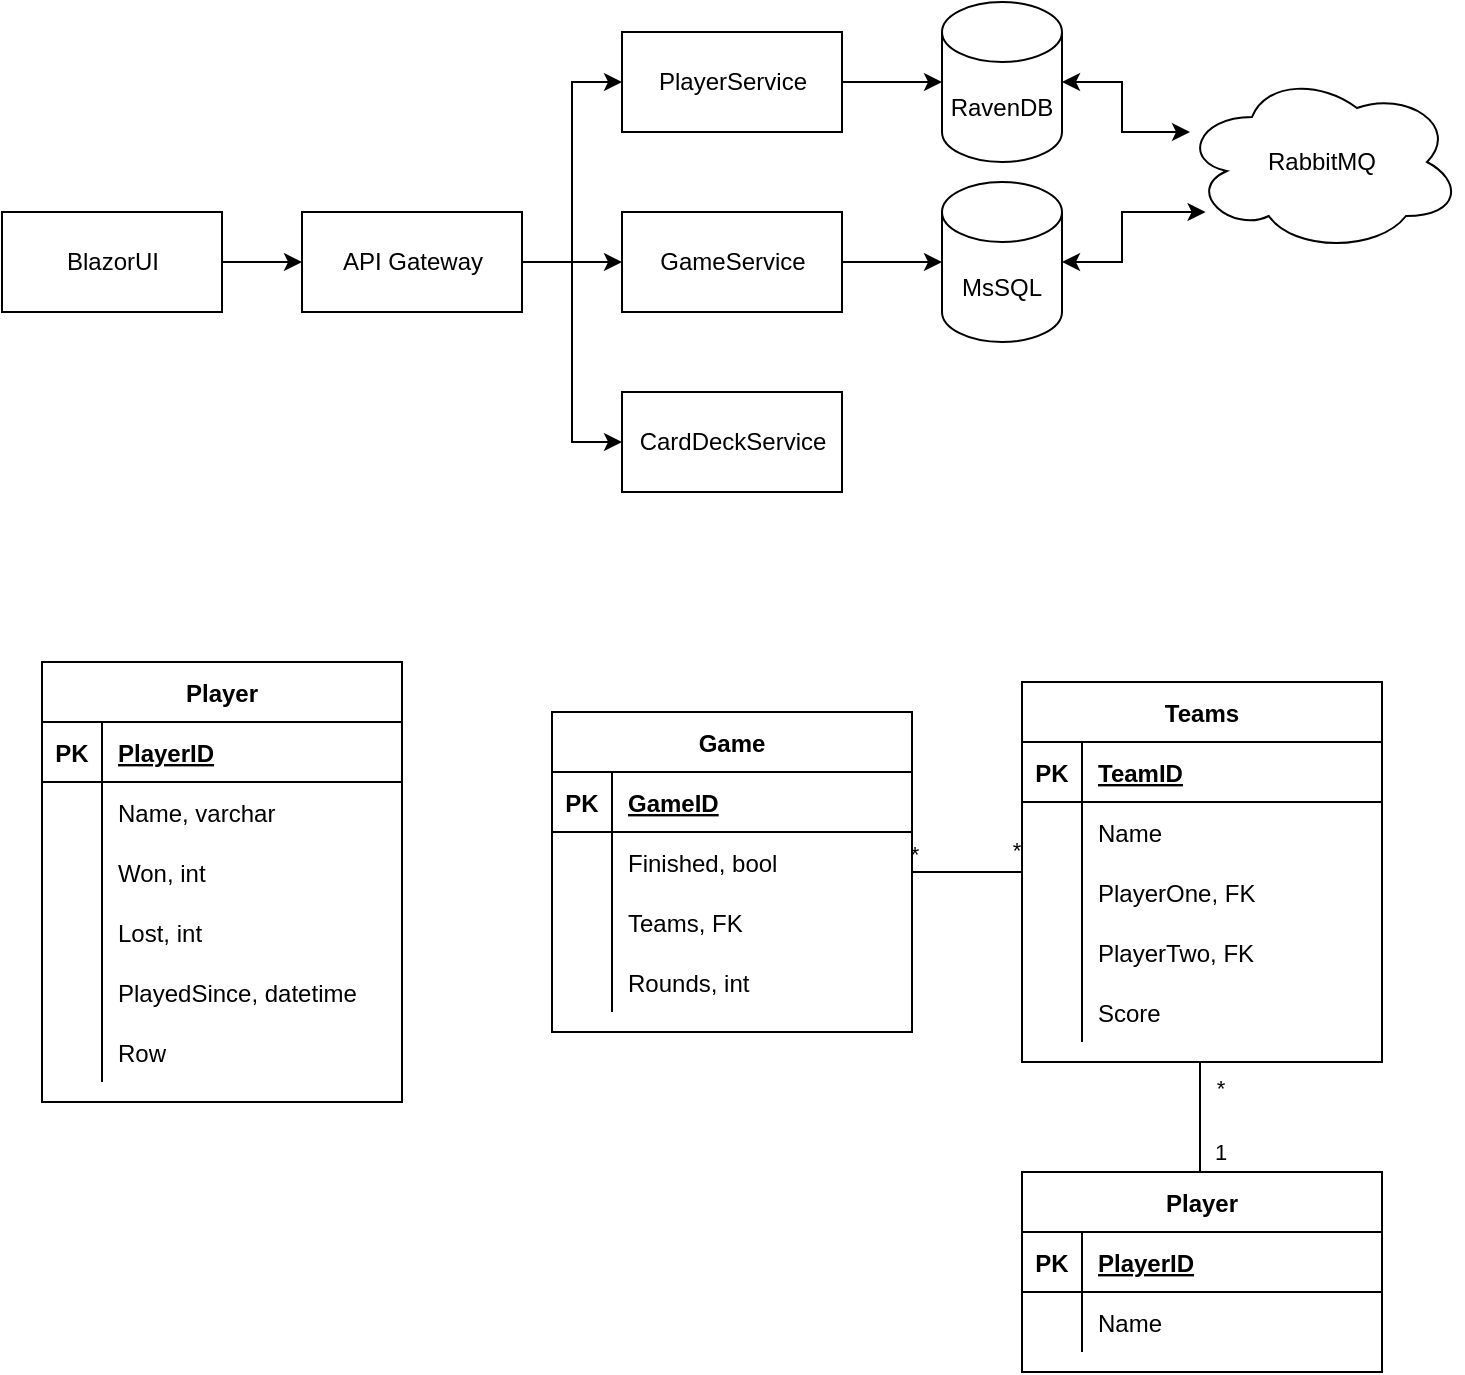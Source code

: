 <mxfile version="15.4.0" type="device"><diagram id="UjgrurDv_rPw00lhU1Y4" name="Side-1"><mxGraphModel dx="1106" dy="997" grid="1" gridSize="10" guides="1" tooltips="1" connect="1" arrows="1" fold="1" page="1" pageScale="1" pageWidth="827" pageHeight="1169" math="0" shadow="0"><root><mxCell id="0"/><mxCell id="1" parent="0"/><mxCell id="bXcUQfJf2Ak8ywifQzJ0-9" value="" style="edgeStyle=orthogonalEdgeStyle;rounded=0;orthogonalLoop=1;jettySize=auto;html=1;" edge="1" parent="1" source="bXcUQfJf2Ak8ywifQzJ0-1" target="bXcUQfJf2Ak8ywifQzJ0-2"><mxGeometry relative="1" as="geometry"/></mxCell><mxCell id="bXcUQfJf2Ak8ywifQzJ0-1" value="BlazorUI" style="html=1;" vertex="1" parent="1"><mxGeometry x="10" y="250" width="110" height="50" as="geometry"/></mxCell><mxCell id="bXcUQfJf2Ak8ywifQzJ0-10" value="" style="edgeStyle=orthogonalEdgeStyle;rounded=0;orthogonalLoop=1;jettySize=auto;html=1;entryX=0;entryY=0.5;entryDx=0;entryDy=0;" edge="1" parent="1" source="bXcUQfJf2Ak8ywifQzJ0-2" target="bXcUQfJf2Ak8ywifQzJ0-3"><mxGeometry relative="1" as="geometry"/></mxCell><mxCell id="bXcUQfJf2Ak8ywifQzJ0-2" value="API Gateway" style="html=1;" vertex="1" parent="1"><mxGeometry x="160" y="250" width="110" height="50" as="geometry"/></mxCell><mxCell id="bXcUQfJf2Ak8ywifQzJ0-14" value="" style="edgeStyle=orthogonalEdgeStyle;rounded=0;orthogonalLoop=1;jettySize=auto;html=1;startArrow=none;startFill=0;endArrow=classic;endFill=1;" edge="1" parent="1" source="bXcUQfJf2Ak8ywifQzJ0-3" target="bXcUQfJf2Ak8ywifQzJ0-6"><mxGeometry relative="1" as="geometry"/></mxCell><mxCell id="bXcUQfJf2Ak8ywifQzJ0-3" value="PlayerService" style="html=1;" vertex="1" parent="1"><mxGeometry x="320" y="160" width="110" height="50" as="geometry"/></mxCell><mxCell id="bXcUQfJf2Ak8ywifQzJ0-11" value="" style="edgeStyle=orthogonalEdgeStyle;rounded=0;orthogonalLoop=1;jettySize=auto;html=1;endArrow=none;endFill=0;startArrow=classic;startFill=1;" edge="1" parent="1" source="bXcUQfJf2Ak8ywifQzJ0-4" target="bXcUQfJf2Ak8ywifQzJ0-2"><mxGeometry relative="1" as="geometry"/></mxCell><mxCell id="bXcUQfJf2Ak8ywifQzJ0-13" value="" style="edgeStyle=orthogonalEdgeStyle;rounded=0;orthogonalLoop=1;jettySize=auto;html=1;startArrow=none;startFill=0;endArrow=classic;endFill=1;" edge="1" parent="1" source="bXcUQfJf2Ak8ywifQzJ0-4" target="bXcUQfJf2Ak8ywifQzJ0-8"><mxGeometry relative="1" as="geometry"/></mxCell><mxCell id="bXcUQfJf2Ak8ywifQzJ0-4" value="GameService" style="html=1;" vertex="1" parent="1"><mxGeometry x="320" y="250" width="110" height="50" as="geometry"/></mxCell><mxCell id="bXcUQfJf2Ak8ywifQzJ0-12" style="edgeStyle=orthogonalEdgeStyle;rounded=0;orthogonalLoop=1;jettySize=auto;html=1;entryX=1;entryY=0.5;entryDx=0;entryDy=0;startArrow=classic;startFill=1;endArrow=none;endFill=0;" edge="1" parent="1" source="bXcUQfJf2Ak8ywifQzJ0-5" target="bXcUQfJf2Ak8ywifQzJ0-2"><mxGeometry relative="1" as="geometry"/></mxCell><mxCell id="bXcUQfJf2Ak8ywifQzJ0-5" value="CardDeckService" style="html=1;" vertex="1" parent="1"><mxGeometry x="320" y="340" width="110" height="50" as="geometry"/></mxCell><mxCell id="bXcUQfJf2Ak8ywifQzJ0-6" value="RavenDB" style="shape=cylinder3;whiteSpace=wrap;html=1;boundedLbl=1;backgroundOutline=1;size=15;direction=east;" vertex="1" parent="1"><mxGeometry x="480" y="145" width="60" height="80" as="geometry"/></mxCell><mxCell id="bXcUQfJf2Ak8ywifQzJ0-16" value="" style="edgeStyle=orthogonalEdgeStyle;rounded=0;orthogonalLoop=1;jettySize=auto;html=1;startArrow=classic;startFill=1;endArrow=classic;endFill=1;" edge="1" parent="1" source="bXcUQfJf2Ak8ywifQzJ0-8" target="bXcUQfJf2Ak8ywifQzJ0-15"><mxGeometry relative="1" as="geometry"><Array as="points"><mxPoint x="570" y="275"/><mxPoint x="570" y="250"/></Array></mxGeometry></mxCell><mxCell id="bXcUQfJf2Ak8ywifQzJ0-8" value="MsSQL" style="shape=cylinder3;whiteSpace=wrap;html=1;boundedLbl=1;backgroundOutline=1;size=15;direction=east;" vertex="1" parent="1"><mxGeometry x="480" y="235" width="60" height="80" as="geometry"/></mxCell><mxCell id="bXcUQfJf2Ak8ywifQzJ0-17" style="edgeStyle=orthogonalEdgeStyle;rounded=0;orthogonalLoop=1;jettySize=auto;html=1;entryX=1;entryY=0.5;entryDx=0;entryDy=0;entryPerimeter=0;startArrow=classic;startFill=1;endArrow=classic;endFill=1;" edge="1" parent="1" source="bXcUQfJf2Ak8ywifQzJ0-15" target="bXcUQfJf2Ak8ywifQzJ0-6"><mxGeometry relative="1" as="geometry"><Array as="points"><mxPoint x="570" y="210"/><mxPoint x="570" y="185"/></Array></mxGeometry></mxCell><mxCell id="bXcUQfJf2Ak8ywifQzJ0-15" value="RabbitMQ" style="ellipse;shape=cloud;whiteSpace=wrap;html=1;" vertex="1" parent="1"><mxGeometry x="600" y="180" width="140" height="90" as="geometry"/></mxCell><mxCell id="bXcUQfJf2Ak8ywifQzJ0-18" value="Player" style="shape=table;startSize=30;container=1;collapsible=1;childLayout=tableLayout;fixedRows=1;rowLines=0;fontStyle=1;align=center;resizeLast=1;" vertex="1" parent="1"><mxGeometry x="30" y="475" width="180" height="220" as="geometry"/></mxCell><mxCell id="bXcUQfJf2Ak8ywifQzJ0-19" value="" style="shape=partialRectangle;collapsible=0;dropTarget=0;pointerEvents=0;fillColor=none;top=0;left=0;bottom=1;right=0;points=[[0,0.5],[1,0.5]];portConstraint=eastwest;" vertex="1" parent="bXcUQfJf2Ak8ywifQzJ0-18"><mxGeometry y="30" width="180" height="30" as="geometry"/></mxCell><mxCell id="bXcUQfJf2Ak8ywifQzJ0-20" value="PK" style="shape=partialRectangle;connectable=0;fillColor=none;top=0;left=0;bottom=0;right=0;fontStyle=1;overflow=hidden;" vertex="1" parent="bXcUQfJf2Ak8ywifQzJ0-19"><mxGeometry width="30" height="30" as="geometry"><mxRectangle width="30" height="30" as="alternateBounds"/></mxGeometry></mxCell><mxCell id="bXcUQfJf2Ak8ywifQzJ0-21" value="PlayerID" style="shape=partialRectangle;connectable=0;fillColor=none;top=0;left=0;bottom=0;right=0;align=left;spacingLeft=6;fontStyle=5;overflow=hidden;" vertex="1" parent="bXcUQfJf2Ak8ywifQzJ0-19"><mxGeometry x="30" width="150" height="30" as="geometry"><mxRectangle width="150" height="30" as="alternateBounds"/></mxGeometry></mxCell><mxCell id="bXcUQfJf2Ak8ywifQzJ0-22" value="" style="shape=partialRectangle;collapsible=0;dropTarget=0;pointerEvents=0;fillColor=none;top=0;left=0;bottom=0;right=0;points=[[0,0.5],[1,0.5]];portConstraint=eastwest;" vertex="1" parent="bXcUQfJf2Ak8ywifQzJ0-18"><mxGeometry y="60" width="180" height="30" as="geometry"/></mxCell><mxCell id="bXcUQfJf2Ak8ywifQzJ0-23" value="" style="shape=partialRectangle;connectable=0;fillColor=none;top=0;left=0;bottom=0;right=0;editable=1;overflow=hidden;" vertex="1" parent="bXcUQfJf2Ak8ywifQzJ0-22"><mxGeometry width="30" height="30" as="geometry"><mxRectangle width="30" height="30" as="alternateBounds"/></mxGeometry></mxCell><mxCell id="bXcUQfJf2Ak8ywifQzJ0-24" value="Name, varchar" style="shape=partialRectangle;connectable=0;fillColor=none;top=0;left=0;bottom=0;right=0;align=left;spacingLeft=6;overflow=hidden;" vertex="1" parent="bXcUQfJf2Ak8ywifQzJ0-22"><mxGeometry x="30" width="150" height="30" as="geometry"><mxRectangle width="150" height="30" as="alternateBounds"/></mxGeometry></mxCell><mxCell id="bXcUQfJf2Ak8ywifQzJ0-25" value="" style="shape=partialRectangle;collapsible=0;dropTarget=0;pointerEvents=0;fillColor=none;top=0;left=0;bottom=0;right=0;points=[[0,0.5],[1,0.5]];portConstraint=eastwest;" vertex="1" parent="bXcUQfJf2Ak8ywifQzJ0-18"><mxGeometry y="90" width="180" height="30" as="geometry"/></mxCell><mxCell id="bXcUQfJf2Ak8ywifQzJ0-26" value="" style="shape=partialRectangle;connectable=0;fillColor=none;top=0;left=0;bottom=0;right=0;editable=1;overflow=hidden;" vertex="1" parent="bXcUQfJf2Ak8ywifQzJ0-25"><mxGeometry width="30" height="30" as="geometry"><mxRectangle width="30" height="30" as="alternateBounds"/></mxGeometry></mxCell><mxCell id="bXcUQfJf2Ak8ywifQzJ0-27" value="Won, int" style="shape=partialRectangle;connectable=0;fillColor=none;top=0;left=0;bottom=0;right=0;align=left;spacingLeft=6;overflow=hidden;" vertex="1" parent="bXcUQfJf2Ak8ywifQzJ0-25"><mxGeometry x="30" width="150" height="30" as="geometry"><mxRectangle width="150" height="30" as="alternateBounds"/></mxGeometry></mxCell><mxCell id="bXcUQfJf2Ak8ywifQzJ0-31" value="" style="shape=partialRectangle;collapsible=0;dropTarget=0;pointerEvents=0;fillColor=none;top=0;left=0;bottom=0;right=0;points=[[0,0.5],[1,0.5]];portConstraint=eastwest;" vertex="1" parent="bXcUQfJf2Ak8ywifQzJ0-18"><mxGeometry y="120" width="180" height="30" as="geometry"/></mxCell><mxCell id="bXcUQfJf2Ak8ywifQzJ0-32" value="" style="shape=partialRectangle;connectable=0;fillColor=none;top=0;left=0;bottom=0;right=0;editable=1;overflow=hidden;" vertex="1" parent="bXcUQfJf2Ak8ywifQzJ0-31"><mxGeometry width="30" height="30" as="geometry"><mxRectangle width="30" height="30" as="alternateBounds"/></mxGeometry></mxCell><mxCell id="bXcUQfJf2Ak8ywifQzJ0-33" value="Lost, int" style="shape=partialRectangle;connectable=0;fillColor=none;top=0;left=0;bottom=0;right=0;align=left;spacingLeft=6;overflow=hidden;" vertex="1" parent="bXcUQfJf2Ak8ywifQzJ0-31"><mxGeometry x="30" width="150" height="30" as="geometry"><mxRectangle width="150" height="30" as="alternateBounds"/></mxGeometry></mxCell><mxCell id="bXcUQfJf2Ak8ywifQzJ0-28" value="" style="shape=partialRectangle;collapsible=0;dropTarget=0;pointerEvents=0;fillColor=none;top=0;left=0;bottom=0;right=0;points=[[0,0.5],[1,0.5]];portConstraint=eastwest;" vertex="1" parent="bXcUQfJf2Ak8ywifQzJ0-18"><mxGeometry y="150" width="180" height="30" as="geometry"/></mxCell><mxCell id="bXcUQfJf2Ak8ywifQzJ0-29" value="" style="shape=partialRectangle;connectable=0;fillColor=none;top=0;left=0;bottom=0;right=0;editable=1;overflow=hidden;" vertex="1" parent="bXcUQfJf2Ak8ywifQzJ0-28"><mxGeometry width="30" height="30" as="geometry"><mxRectangle width="30" height="30" as="alternateBounds"/></mxGeometry></mxCell><mxCell id="bXcUQfJf2Ak8ywifQzJ0-30" value="PlayedSince, datetime" style="shape=partialRectangle;connectable=0;fillColor=none;top=0;left=0;bottom=0;right=0;align=left;spacingLeft=6;overflow=hidden;" vertex="1" parent="bXcUQfJf2Ak8ywifQzJ0-28"><mxGeometry x="30" width="150" height="30" as="geometry"><mxRectangle width="150" height="30" as="alternateBounds"/></mxGeometry></mxCell><mxCell id="bXcUQfJf2Ak8ywifQzJ0-34" value="" style="shape=partialRectangle;collapsible=0;dropTarget=0;pointerEvents=0;fillColor=none;top=0;left=0;bottom=0;right=0;points=[[0,0.5],[1,0.5]];portConstraint=eastwest;" vertex="1" parent="bXcUQfJf2Ak8ywifQzJ0-18"><mxGeometry y="180" width="180" height="30" as="geometry"/></mxCell><mxCell id="bXcUQfJf2Ak8ywifQzJ0-35" value="" style="shape=partialRectangle;connectable=0;fillColor=none;top=0;left=0;bottom=0;right=0;editable=1;overflow=hidden;" vertex="1" parent="bXcUQfJf2Ak8ywifQzJ0-34"><mxGeometry width="30" height="30" as="geometry"><mxRectangle width="30" height="30" as="alternateBounds"/></mxGeometry></mxCell><mxCell id="bXcUQfJf2Ak8ywifQzJ0-36" value="Row" style="shape=partialRectangle;connectable=0;fillColor=none;top=0;left=0;bottom=0;right=0;align=left;spacingLeft=6;overflow=hidden;" vertex="1" parent="bXcUQfJf2Ak8ywifQzJ0-34"><mxGeometry x="30" width="150" height="30" as="geometry"><mxRectangle width="150" height="30" as="alternateBounds"/></mxGeometry></mxCell><mxCell id="bXcUQfJf2Ak8ywifQzJ0-75" value="" style="edgeStyle=orthogonalEdgeStyle;rounded=0;orthogonalLoop=1;jettySize=auto;html=1;startArrow=none;startFill=0;endArrow=none;endFill=0;" edge="1" parent="1" source="bXcUQfJf2Ak8ywifQzJ0-37" target="bXcUQfJf2Ak8ywifQzJ0-56"><mxGeometry relative="1" as="geometry"/></mxCell><mxCell id="bXcUQfJf2Ak8ywifQzJ0-76" value="*" style="edgeLabel;html=1;align=center;verticalAlign=middle;resizable=0;points=[];" vertex="1" connectable="0" parent="bXcUQfJf2Ak8ywifQzJ0-75"><mxGeometry x="-0.6" y="-1" relative="1" as="geometry"><mxPoint x="-10" y="-10" as="offset"/></mxGeometry></mxCell><mxCell id="bXcUQfJf2Ak8ywifQzJ0-77" value="*" style="edgeLabel;html=1;align=center;verticalAlign=middle;resizable=0;points=[];" vertex="1" connectable="0" parent="bXcUQfJf2Ak8ywifQzJ0-75"><mxGeometry x="0.7" y="1" relative="1" as="geometry"><mxPoint x="5" y="-10" as="offset"/></mxGeometry></mxCell><mxCell id="bXcUQfJf2Ak8ywifQzJ0-37" value="Game" style="shape=table;startSize=30;container=1;collapsible=1;childLayout=tableLayout;fixedRows=1;rowLines=0;fontStyle=1;align=center;resizeLast=1;" vertex="1" parent="1"><mxGeometry x="285" y="500" width="180" height="160" as="geometry"/></mxCell><mxCell id="bXcUQfJf2Ak8ywifQzJ0-38" value="" style="shape=partialRectangle;collapsible=0;dropTarget=0;pointerEvents=0;fillColor=none;top=0;left=0;bottom=1;right=0;points=[[0,0.5],[1,0.5]];portConstraint=eastwest;" vertex="1" parent="bXcUQfJf2Ak8ywifQzJ0-37"><mxGeometry y="30" width="180" height="30" as="geometry"/></mxCell><mxCell id="bXcUQfJf2Ak8ywifQzJ0-39" value="PK" style="shape=partialRectangle;connectable=0;fillColor=none;top=0;left=0;bottom=0;right=0;fontStyle=1;overflow=hidden;" vertex="1" parent="bXcUQfJf2Ak8ywifQzJ0-38"><mxGeometry width="30" height="30" as="geometry"><mxRectangle width="30" height="30" as="alternateBounds"/></mxGeometry></mxCell><mxCell id="bXcUQfJf2Ak8ywifQzJ0-40" value="GameID" style="shape=partialRectangle;connectable=0;fillColor=none;top=0;left=0;bottom=0;right=0;align=left;spacingLeft=6;fontStyle=5;overflow=hidden;" vertex="1" parent="bXcUQfJf2Ak8ywifQzJ0-38"><mxGeometry x="30" width="150" height="30" as="geometry"><mxRectangle width="150" height="30" as="alternateBounds"/></mxGeometry></mxCell><mxCell id="bXcUQfJf2Ak8ywifQzJ0-41" value="" style="shape=partialRectangle;collapsible=0;dropTarget=0;pointerEvents=0;fillColor=none;top=0;left=0;bottom=0;right=0;points=[[0,0.5],[1,0.5]];portConstraint=eastwest;" vertex="1" parent="bXcUQfJf2Ak8ywifQzJ0-37"><mxGeometry y="60" width="180" height="30" as="geometry"/></mxCell><mxCell id="bXcUQfJf2Ak8ywifQzJ0-42" value="" style="shape=partialRectangle;connectable=0;fillColor=none;top=0;left=0;bottom=0;right=0;editable=1;overflow=hidden;" vertex="1" parent="bXcUQfJf2Ak8ywifQzJ0-41"><mxGeometry width="30" height="30" as="geometry"><mxRectangle width="30" height="30" as="alternateBounds"/></mxGeometry></mxCell><mxCell id="bXcUQfJf2Ak8ywifQzJ0-43" value="Finished, bool" style="shape=partialRectangle;connectable=0;fillColor=none;top=0;left=0;bottom=0;right=0;align=left;spacingLeft=6;overflow=hidden;" vertex="1" parent="bXcUQfJf2Ak8ywifQzJ0-41"><mxGeometry x="30" width="150" height="30" as="geometry"><mxRectangle width="150" height="30" as="alternateBounds"/></mxGeometry></mxCell><mxCell id="bXcUQfJf2Ak8ywifQzJ0-44" value="" style="shape=partialRectangle;collapsible=0;dropTarget=0;pointerEvents=0;fillColor=none;top=0;left=0;bottom=0;right=0;points=[[0,0.5],[1,0.5]];portConstraint=eastwest;" vertex="1" parent="bXcUQfJf2Ak8ywifQzJ0-37"><mxGeometry y="90" width="180" height="30" as="geometry"/></mxCell><mxCell id="bXcUQfJf2Ak8ywifQzJ0-45" value="" style="shape=partialRectangle;connectable=0;fillColor=none;top=0;left=0;bottom=0;right=0;editable=1;overflow=hidden;" vertex="1" parent="bXcUQfJf2Ak8ywifQzJ0-44"><mxGeometry width="30" height="30" as="geometry"><mxRectangle width="30" height="30" as="alternateBounds"/></mxGeometry></mxCell><mxCell id="bXcUQfJf2Ak8ywifQzJ0-46" value="Teams, FK" style="shape=partialRectangle;connectable=0;fillColor=none;top=0;left=0;bottom=0;right=0;align=left;spacingLeft=6;overflow=hidden;" vertex="1" parent="bXcUQfJf2Ak8ywifQzJ0-44"><mxGeometry x="30" width="150" height="30" as="geometry"><mxRectangle width="150" height="30" as="alternateBounds"/></mxGeometry></mxCell><mxCell id="bXcUQfJf2Ak8ywifQzJ0-47" value="" style="shape=partialRectangle;collapsible=0;dropTarget=0;pointerEvents=0;fillColor=none;top=0;left=0;bottom=0;right=0;points=[[0,0.5],[1,0.5]];portConstraint=eastwest;" vertex="1" parent="bXcUQfJf2Ak8ywifQzJ0-37"><mxGeometry y="120" width="180" height="30" as="geometry"/></mxCell><mxCell id="bXcUQfJf2Ak8ywifQzJ0-48" value="" style="shape=partialRectangle;connectable=0;fillColor=none;top=0;left=0;bottom=0;right=0;editable=1;overflow=hidden;" vertex="1" parent="bXcUQfJf2Ak8ywifQzJ0-47"><mxGeometry width="30" height="30" as="geometry"><mxRectangle width="30" height="30" as="alternateBounds"/></mxGeometry></mxCell><mxCell id="bXcUQfJf2Ak8ywifQzJ0-49" value="Rounds, int" style="shape=partialRectangle;connectable=0;fillColor=none;top=0;left=0;bottom=0;right=0;align=left;spacingLeft=6;overflow=hidden;" vertex="1" parent="bXcUQfJf2Ak8ywifQzJ0-47"><mxGeometry x="30" width="150" height="30" as="geometry"><mxRectangle width="150" height="30" as="alternateBounds"/></mxGeometry></mxCell><mxCell id="bXcUQfJf2Ak8ywifQzJ0-100" value="" style="edgeStyle=orthogonalEdgeStyle;rounded=0;orthogonalLoop=1;jettySize=auto;html=1;startArrow=none;startFill=0;endArrow=none;endFill=0;" edge="1" parent="1"><mxGeometry relative="1" as="geometry"><mxPoint x="609" y="675" as="sourcePoint"/><mxPoint x="609" y="730" as="targetPoint"/></mxGeometry></mxCell><mxCell id="bXcUQfJf2Ak8ywifQzJ0-101" value="1" style="edgeLabel;html=1;align=center;verticalAlign=middle;resizable=0;points=[];" vertex="1" connectable="0" parent="bXcUQfJf2Ak8ywifQzJ0-100"><mxGeometry x="0.673" y="1" relative="1" as="geometry"><mxPoint x="9" y="-1" as="offset"/></mxGeometry></mxCell><mxCell id="bXcUQfJf2Ak8ywifQzJ0-102" value="*" style="edgeLabel;html=1;align=center;verticalAlign=middle;resizable=0;points=[];" vertex="1" connectable="0" parent="bXcUQfJf2Ak8ywifQzJ0-100"><mxGeometry x="-0.527" relative="1" as="geometry"><mxPoint x="10" as="offset"/></mxGeometry></mxCell><mxCell id="bXcUQfJf2Ak8ywifQzJ0-56" value="Teams" style="shape=table;startSize=30;container=1;collapsible=1;childLayout=tableLayout;fixedRows=1;rowLines=0;fontStyle=1;align=center;resizeLast=1;" vertex="1" parent="1"><mxGeometry x="520" y="485" width="180" height="190" as="geometry"/></mxCell><mxCell id="bXcUQfJf2Ak8ywifQzJ0-57" value="" style="shape=partialRectangle;collapsible=0;dropTarget=0;pointerEvents=0;fillColor=none;top=0;left=0;bottom=1;right=0;points=[[0,0.5],[1,0.5]];portConstraint=eastwest;" vertex="1" parent="bXcUQfJf2Ak8ywifQzJ0-56"><mxGeometry y="30" width="180" height="30" as="geometry"/></mxCell><mxCell id="bXcUQfJf2Ak8ywifQzJ0-58" value="PK" style="shape=partialRectangle;connectable=0;fillColor=none;top=0;left=0;bottom=0;right=0;fontStyle=1;overflow=hidden;" vertex="1" parent="bXcUQfJf2Ak8ywifQzJ0-57"><mxGeometry width="30" height="30" as="geometry"><mxRectangle width="30" height="30" as="alternateBounds"/></mxGeometry></mxCell><mxCell id="bXcUQfJf2Ak8ywifQzJ0-59" value="TeamID" style="shape=partialRectangle;connectable=0;fillColor=none;top=0;left=0;bottom=0;right=0;align=left;spacingLeft=6;fontStyle=5;overflow=hidden;" vertex="1" parent="bXcUQfJf2Ak8ywifQzJ0-57"><mxGeometry x="30" width="150" height="30" as="geometry"><mxRectangle width="150" height="30" as="alternateBounds"/></mxGeometry></mxCell><mxCell id="bXcUQfJf2Ak8ywifQzJ0-60" value="" style="shape=partialRectangle;collapsible=0;dropTarget=0;pointerEvents=0;fillColor=none;top=0;left=0;bottom=0;right=0;points=[[0,0.5],[1,0.5]];portConstraint=eastwest;" vertex="1" parent="bXcUQfJf2Ak8ywifQzJ0-56"><mxGeometry y="60" width="180" height="30" as="geometry"/></mxCell><mxCell id="bXcUQfJf2Ak8ywifQzJ0-61" value="" style="shape=partialRectangle;connectable=0;fillColor=none;top=0;left=0;bottom=0;right=0;editable=1;overflow=hidden;" vertex="1" parent="bXcUQfJf2Ak8ywifQzJ0-60"><mxGeometry width="30" height="30" as="geometry"><mxRectangle width="30" height="30" as="alternateBounds"/></mxGeometry></mxCell><mxCell id="bXcUQfJf2Ak8ywifQzJ0-62" value="Name" style="shape=partialRectangle;connectable=0;fillColor=none;top=0;left=0;bottom=0;right=0;align=left;spacingLeft=6;overflow=hidden;" vertex="1" parent="bXcUQfJf2Ak8ywifQzJ0-60"><mxGeometry x="30" width="150" height="30" as="geometry"><mxRectangle width="150" height="30" as="alternateBounds"/></mxGeometry></mxCell><mxCell id="bXcUQfJf2Ak8ywifQzJ0-63" value="" style="shape=partialRectangle;collapsible=0;dropTarget=0;pointerEvents=0;fillColor=none;top=0;left=0;bottom=0;right=0;points=[[0,0.5],[1,0.5]];portConstraint=eastwest;" vertex="1" parent="bXcUQfJf2Ak8ywifQzJ0-56"><mxGeometry y="90" width="180" height="30" as="geometry"/></mxCell><mxCell id="bXcUQfJf2Ak8ywifQzJ0-64" value="" style="shape=partialRectangle;connectable=0;fillColor=none;top=0;left=0;bottom=0;right=0;editable=1;overflow=hidden;" vertex="1" parent="bXcUQfJf2Ak8ywifQzJ0-63"><mxGeometry width="30" height="30" as="geometry"><mxRectangle width="30" height="30" as="alternateBounds"/></mxGeometry></mxCell><mxCell id="bXcUQfJf2Ak8ywifQzJ0-65" value="PlayerOne, FK" style="shape=partialRectangle;connectable=0;fillColor=none;top=0;left=0;bottom=0;right=0;align=left;spacingLeft=6;overflow=hidden;" vertex="1" parent="bXcUQfJf2Ak8ywifQzJ0-63"><mxGeometry x="30" width="150" height="30" as="geometry"><mxRectangle width="150" height="30" as="alternateBounds"/></mxGeometry></mxCell><mxCell id="bXcUQfJf2Ak8ywifQzJ0-78" value="" style="shape=partialRectangle;collapsible=0;dropTarget=0;pointerEvents=0;fillColor=none;top=0;left=0;bottom=0;right=0;points=[[0,0.5],[1,0.5]];portConstraint=eastwest;" vertex="1" parent="bXcUQfJf2Ak8ywifQzJ0-56"><mxGeometry y="120" width="180" height="30" as="geometry"/></mxCell><mxCell id="bXcUQfJf2Ak8ywifQzJ0-79" value="" style="shape=partialRectangle;connectable=0;fillColor=none;top=0;left=0;bottom=0;right=0;editable=1;overflow=hidden;" vertex="1" parent="bXcUQfJf2Ak8ywifQzJ0-78"><mxGeometry width="30" height="30" as="geometry"><mxRectangle width="30" height="30" as="alternateBounds"/></mxGeometry></mxCell><mxCell id="bXcUQfJf2Ak8ywifQzJ0-80" value="PlayerTwo, FK" style="shape=partialRectangle;connectable=0;fillColor=none;top=0;left=0;bottom=0;right=0;align=left;spacingLeft=6;overflow=hidden;" vertex="1" parent="bXcUQfJf2Ak8ywifQzJ0-78"><mxGeometry x="30" width="150" height="30" as="geometry"><mxRectangle width="150" height="30" as="alternateBounds"/></mxGeometry></mxCell><mxCell id="bXcUQfJf2Ak8ywifQzJ0-81" value="" style="shape=partialRectangle;collapsible=0;dropTarget=0;pointerEvents=0;fillColor=none;top=0;left=0;bottom=0;right=0;points=[[0,0.5],[1,0.5]];portConstraint=eastwest;" vertex="1" parent="bXcUQfJf2Ak8ywifQzJ0-56"><mxGeometry y="150" width="180" height="30" as="geometry"/></mxCell><mxCell id="bXcUQfJf2Ak8ywifQzJ0-82" value="" style="shape=partialRectangle;connectable=0;fillColor=none;top=0;left=0;bottom=0;right=0;editable=1;overflow=hidden;" vertex="1" parent="bXcUQfJf2Ak8ywifQzJ0-81"><mxGeometry width="30" height="30" as="geometry"><mxRectangle width="30" height="30" as="alternateBounds"/></mxGeometry></mxCell><mxCell id="bXcUQfJf2Ak8ywifQzJ0-83" value="Score" style="shape=partialRectangle;connectable=0;fillColor=none;top=0;left=0;bottom=0;right=0;align=left;spacingLeft=6;overflow=hidden;" vertex="1" parent="bXcUQfJf2Ak8ywifQzJ0-81"><mxGeometry x="30" width="150" height="30" as="geometry"><mxRectangle width="150" height="30" as="alternateBounds"/></mxGeometry></mxCell><mxCell id="bXcUQfJf2Ak8ywifQzJ0-84" value="Player" style="shape=table;startSize=30;container=1;collapsible=1;childLayout=tableLayout;fixedRows=1;rowLines=0;fontStyle=1;align=center;resizeLast=1;" vertex="1" parent="1"><mxGeometry x="520" y="730" width="180" height="100" as="geometry"/></mxCell><mxCell id="bXcUQfJf2Ak8ywifQzJ0-85" value="" style="shape=partialRectangle;collapsible=0;dropTarget=0;pointerEvents=0;fillColor=none;top=0;left=0;bottom=1;right=0;points=[[0,0.5],[1,0.5]];portConstraint=eastwest;" vertex="1" parent="bXcUQfJf2Ak8ywifQzJ0-84"><mxGeometry y="30" width="180" height="30" as="geometry"/></mxCell><mxCell id="bXcUQfJf2Ak8ywifQzJ0-86" value="PK" style="shape=partialRectangle;connectable=0;fillColor=none;top=0;left=0;bottom=0;right=0;fontStyle=1;overflow=hidden;" vertex="1" parent="bXcUQfJf2Ak8ywifQzJ0-85"><mxGeometry width="30" height="30" as="geometry"><mxRectangle width="30" height="30" as="alternateBounds"/></mxGeometry></mxCell><mxCell id="bXcUQfJf2Ak8ywifQzJ0-87" value="PlayerID" style="shape=partialRectangle;connectable=0;fillColor=none;top=0;left=0;bottom=0;right=0;align=left;spacingLeft=6;fontStyle=5;overflow=hidden;" vertex="1" parent="bXcUQfJf2Ak8ywifQzJ0-85"><mxGeometry x="30" width="150" height="30" as="geometry"><mxRectangle width="150" height="30" as="alternateBounds"/></mxGeometry></mxCell><mxCell id="bXcUQfJf2Ak8ywifQzJ0-88" value="" style="shape=partialRectangle;collapsible=0;dropTarget=0;pointerEvents=0;fillColor=none;top=0;left=0;bottom=0;right=0;points=[[0,0.5],[1,0.5]];portConstraint=eastwest;" vertex="1" parent="bXcUQfJf2Ak8ywifQzJ0-84"><mxGeometry y="60" width="180" height="30" as="geometry"/></mxCell><mxCell id="bXcUQfJf2Ak8ywifQzJ0-89" value="" style="shape=partialRectangle;connectable=0;fillColor=none;top=0;left=0;bottom=0;right=0;editable=1;overflow=hidden;" vertex="1" parent="bXcUQfJf2Ak8ywifQzJ0-88"><mxGeometry width="30" height="30" as="geometry"><mxRectangle width="30" height="30" as="alternateBounds"/></mxGeometry></mxCell><mxCell id="bXcUQfJf2Ak8ywifQzJ0-90" value="Name" style="shape=partialRectangle;connectable=0;fillColor=none;top=0;left=0;bottom=0;right=0;align=left;spacingLeft=6;overflow=hidden;" vertex="1" parent="bXcUQfJf2Ak8ywifQzJ0-88"><mxGeometry x="30" width="150" height="30" as="geometry"><mxRectangle width="150" height="30" as="alternateBounds"/></mxGeometry></mxCell></root></mxGraphModel></diagram></mxfile>
